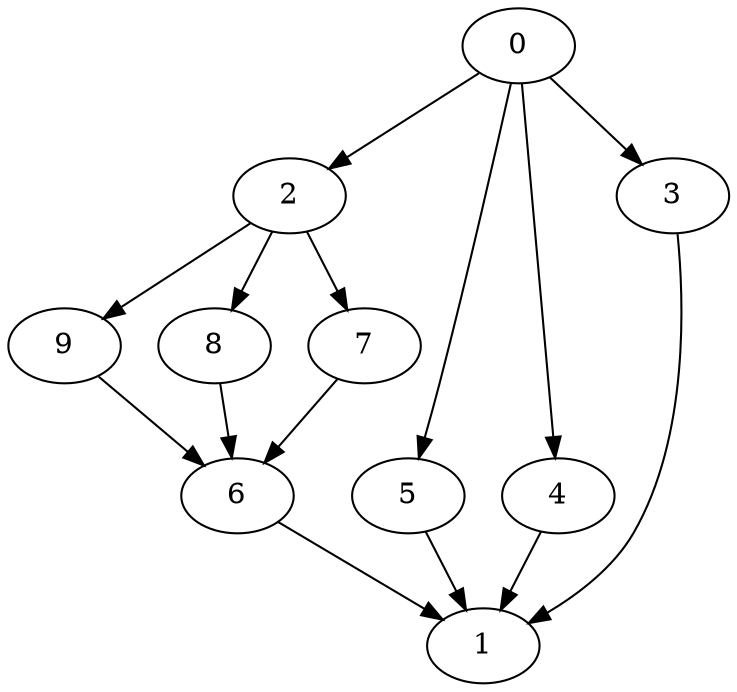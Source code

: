 digraph "SeriesParallel-MaxBf-5_Nodes_10_CCR_1.00_WeightType_Random_GB" {
	graph ["Duplicate states"=0,
		GraphType=S_P,
		"Max states in OPEN"=0,
		Modes="120000ms; topo-ordered tasks, ; Pruning: task equivalence, fixed order ready list, ; F-value: ; Optimisation: best schedule length (\
SL) optimisation on equal, ",
		NumberOfTasks=10,
		"Pruned using list schedule length"=8,
		"States removed from OPEN"=0,
		TargetSystem="Homogeneous-16",
		"Time to schedule (ms)"=102,
		"Total idle time"=79,
		"Total schedule length"=37,
		"Total sequential time"=71,
		"Total states created"=14
	];
	0	["Finish time"=9,
		Processor=0,
		"Start time"=0,
		Weight=9];
	2	["Finish time"=15,
		Processor=0,
		"Start time"=9,
		Weight=6];
	0 -> 2	[Weight=3];
	5	["Finish time"=21,
		Processor=2,
		"Start time"=11,
		Weight=10];
	0 -> 5	[Weight=2];
	4	["Finish time"=25,
		Processor=4,
		"Start time"=13,
		Weight=12];
	0 -> 4	[Weight=4];
	3	["Finish time"=20,
		Processor=5,
		"Start time"=14,
		Weight=6];
	0 -> 3	[Weight=5];
	9	["Finish time"=24,
		Processor=0,
		"Start time"=15,
		Weight=9];
	2 -> 9	[Weight=7];
	8	["Finish time"=30,
		Processor=1,
		"Start time"=21,
		Weight=9];
	2 -> 8	[Weight=6];
	7	["Finish time"=23,
		Processor=3,
		"Start time"=20,
		Weight=3];
	2 -> 7	[Weight=5];
	6	["Finish time"=34,
		Processor=1,
		"Start time"=30,
		Weight=4];
	9 -> 6	[Weight=5];
	8 -> 6	[Weight=4];
	1	["Finish time"=37,
		Processor=1,
		"Start time"=34,
		Weight=3];
	5 -> 1	[Weight=10];
	7 -> 6	[Weight=6];
	4 -> 1	[Weight=4];
	3 -> 1	[Weight=5];
	6 -> 1	[Weight=5];
}
